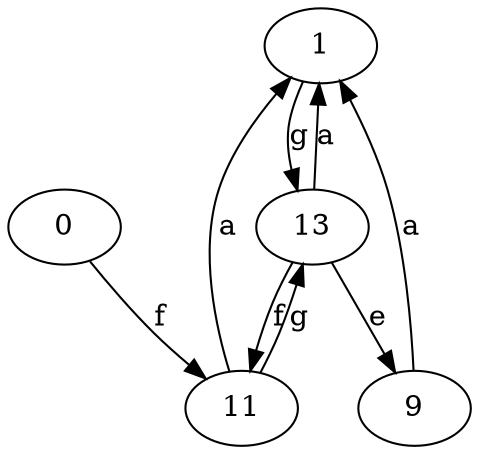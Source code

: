 strict digraph  {
1;
0;
9;
11;
13;
1 -> 13  [label=g];
0 -> 11  [label=f];
9 -> 1  [label=a];
11 -> 1  [label=a];
11 -> 13  [label=g];
13 -> 1  [label=a];
13 -> 9  [label=e];
13 -> 11  [label=f];
}
